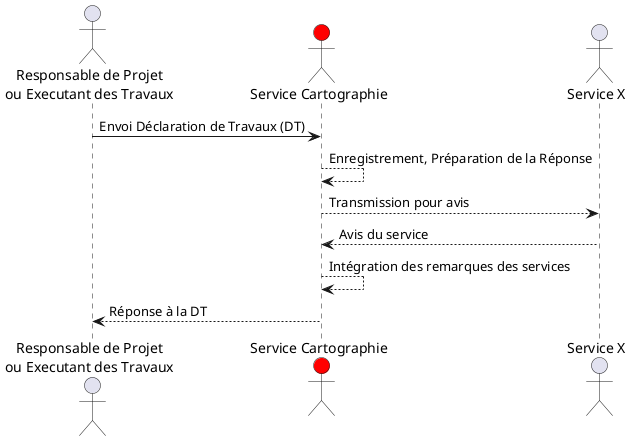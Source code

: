@startuml
actor "Responsable de Projet\nou Executant des Travaux"
actor "Service Cartographie" #red
actor "Service X"

"Responsable de Projet\nou Executant des Travaux" -> "Service Cartographie": Envoi Déclaration de Travaux (DT)
"Service Cartographie" --> "Service Cartographie": Enregistrement, Préparation de la Réponse
"Service Cartographie" --> "Service X": Transmission pour avis
"Service Cartographie" <-- "Service X": Avis du service
"Service Cartographie" --> "Service Cartographie": Intégration des remarques des services
"Responsable de Projet\nou Executant des Travaux" <-- "Service Cartographie": Réponse à la DT
@enduml
